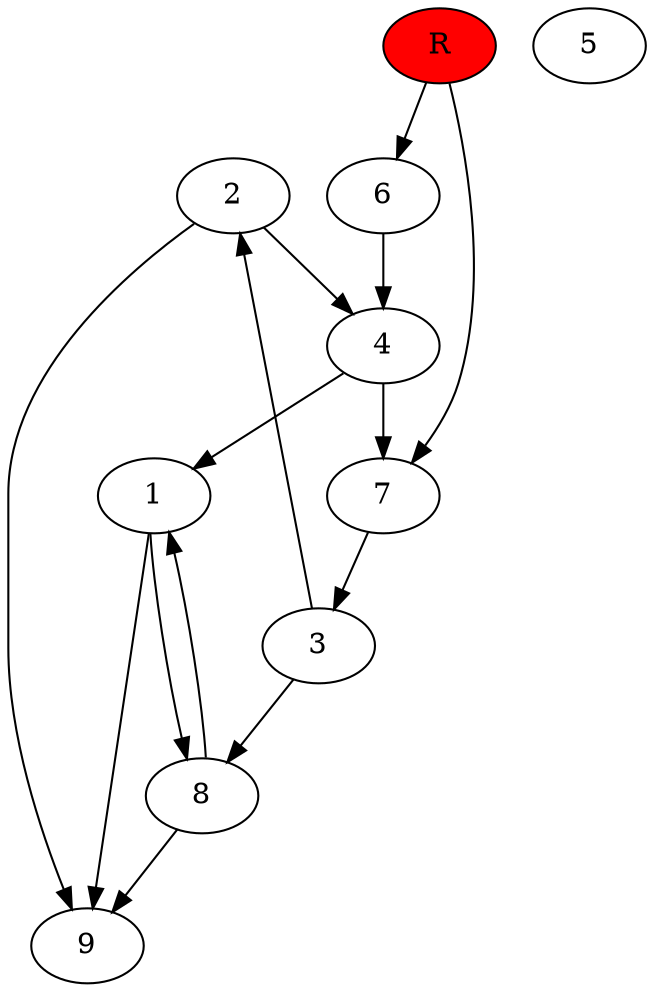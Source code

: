 digraph prb20656 {
	1
	2
	3
	4
	5
	6
	7
	8
	R [fillcolor="#ff0000" style=filled]
	1 -> 8
	1 -> 9
	2 -> 4
	2 -> 9
	3 -> 2
	3 -> 8
	4 -> 1
	4 -> 7
	6 -> 4
	7 -> 3
	8 -> 1
	8 -> 9
	R -> 6
	R -> 7
}
